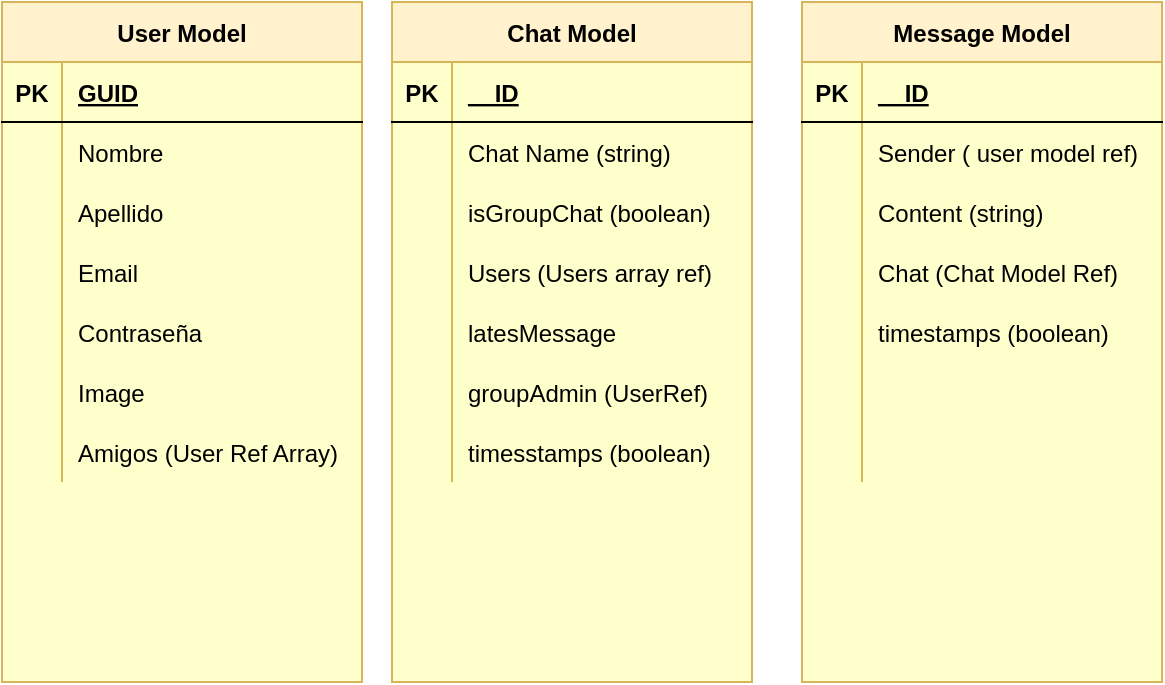 <mxfile version="14.1.8" type="device"><diagram id="t05wisA9nt-cwCr1eCLk" name="Página-1"><mxGraphModel dx="868" dy="510" grid="1" gridSize="10" guides="1" tooltips="1" connect="1" arrows="1" fold="1" page="1" pageScale="1" pageWidth="850" pageHeight="1100" math="0" shadow="0"><root><mxCell id="0"/><mxCell id="1" parent="0"/><mxCell id="i1mmObDTGgURmqLFmJam-6" value="User Model" style="shape=table;startSize=30;container=1;collapsible=1;childLayout=tableLayout;fixedRows=1;rowLines=0;fontStyle=1;align=center;resizeLast=1;fillColor=#fff2cc;strokeColor=#d6b656;swimlaneFillColor=#FFFFCC;" vertex="1" parent="1"><mxGeometry x="50" y="40" width="180" height="340" as="geometry"/></mxCell><mxCell id="i1mmObDTGgURmqLFmJam-7" value="" style="shape=partialRectangle;collapsible=0;dropTarget=0;pointerEvents=0;fillColor=none;top=0;left=0;bottom=1;right=0;points=[[0,0.5],[1,0.5]];portConstraint=eastwest;" vertex="1" parent="i1mmObDTGgURmqLFmJam-6"><mxGeometry y="30" width="180" height="30" as="geometry"/></mxCell><mxCell id="i1mmObDTGgURmqLFmJam-8" value="PK" style="shape=partialRectangle;connectable=0;fillColor=none;top=0;left=0;bottom=0;right=0;fontStyle=1;overflow=hidden;" vertex="1" parent="i1mmObDTGgURmqLFmJam-7"><mxGeometry width="30" height="30" as="geometry"/></mxCell><mxCell id="i1mmObDTGgURmqLFmJam-9" value="GUID" style="shape=partialRectangle;connectable=0;fillColor=none;top=0;left=0;bottom=0;right=0;align=left;spacingLeft=6;fontStyle=5;overflow=hidden;" vertex="1" parent="i1mmObDTGgURmqLFmJam-7"><mxGeometry x="30" width="150" height="30" as="geometry"/></mxCell><mxCell id="i1mmObDTGgURmqLFmJam-10" value="" style="shape=partialRectangle;collapsible=0;dropTarget=0;pointerEvents=0;fillColor=none;top=0;left=0;bottom=0;right=0;points=[[0,0.5],[1,0.5]];portConstraint=eastwest;" vertex="1" parent="i1mmObDTGgURmqLFmJam-6"><mxGeometry y="60" width="180" height="30" as="geometry"/></mxCell><mxCell id="i1mmObDTGgURmqLFmJam-11" value="" style="shape=partialRectangle;connectable=0;fillColor=none;top=0;left=0;bottom=0;right=0;editable=1;overflow=hidden;" vertex="1" parent="i1mmObDTGgURmqLFmJam-10"><mxGeometry width="30" height="30" as="geometry"/></mxCell><mxCell id="i1mmObDTGgURmqLFmJam-12" value="Nombre" style="shape=partialRectangle;connectable=0;fillColor=none;top=0;left=0;bottom=0;right=0;align=left;spacingLeft=6;overflow=hidden;" vertex="1" parent="i1mmObDTGgURmqLFmJam-10"><mxGeometry x="30" width="150" height="30" as="geometry"/></mxCell><mxCell id="i1mmObDTGgURmqLFmJam-13" value="" style="shape=partialRectangle;collapsible=0;dropTarget=0;pointerEvents=0;fillColor=none;top=0;left=0;bottom=0;right=0;points=[[0,0.5],[1,0.5]];portConstraint=eastwest;" vertex="1" parent="i1mmObDTGgURmqLFmJam-6"><mxGeometry y="90" width="180" height="30" as="geometry"/></mxCell><mxCell id="i1mmObDTGgURmqLFmJam-14" value="" style="shape=partialRectangle;connectable=0;fillColor=none;top=0;left=0;bottom=0;right=0;editable=1;overflow=hidden;" vertex="1" parent="i1mmObDTGgURmqLFmJam-13"><mxGeometry width="30" height="30" as="geometry"/></mxCell><mxCell id="i1mmObDTGgURmqLFmJam-15" value="Apellido" style="shape=partialRectangle;connectable=0;fillColor=none;top=0;left=0;bottom=0;right=0;align=left;spacingLeft=6;overflow=hidden;" vertex="1" parent="i1mmObDTGgURmqLFmJam-13"><mxGeometry x="30" width="150" height="30" as="geometry"/></mxCell><mxCell id="i1mmObDTGgURmqLFmJam-16" value="" style="shape=partialRectangle;collapsible=0;dropTarget=0;pointerEvents=0;fillColor=none;top=0;left=0;bottom=0;right=0;points=[[0,0.5],[1,0.5]];portConstraint=eastwest;" vertex="1" parent="i1mmObDTGgURmqLFmJam-6"><mxGeometry y="120" width="180" height="30" as="geometry"/></mxCell><mxCell id="i1mmObDTGgURmqLFmJam-17" value="" style="shape=partialRectangle;connectable=0;fillColor=none;top=0;left=0;bottom=0;right=0;editable=1;overflow=hidden;" vertex="1" parent="i1mmObDTGgURmqLFmJam-16"><mxGeometry width="30" height="30" as="geometry"/></mxCell><mxCell id="i1mmObDTGgURmqLFmJam-18" value="Email" style="shape=partialRectangle;connectable=0;fillColor=none;top=0;left=0;bottom=0;right=0;align=left;spacingLeft=6;overflow=hidden;" vertex="1" parent="i1mmObDTGgURmqLFmJam-16"><mxGeometry x="30" width="150" height="30" as="geometry"/></mxCell><mxCell id="i1mmObDTGgURmqLFmJam-41" value="" style="shape=partialRectangle;collapsible=0;dropTarget=0;pointerEvents=0;fillColor=none;top=0;left=0;bottom=0;right=0;points=[[0,0.5],[1,0.5]];portConstraint=eastwest;" vertex="1" parent="i1mmObDTGgURmqLFmJam-6"><mxGeometry y="150" width="180" height="30" as="geometry"/></mxCell><mxCell id="i1mmObDTGgURmqLFmJam-42" value="" style="shape=partialRectangle;connectable=0;fillColor=none;top=0;left=0;bottom=0;right=0;editable=1;overflow=hidden;" vertex="1" parent="i1mmObDTGgURmqLFmJam-41"><mxGeometry width="30" height="30" as="geometry"/></mxCell><mxCell id="i1mmObDTGgURmqLFmJam-43" value="Contraseña" style="shape=partialRectangle;connectable=0;fillColor=none;top=0;left=0;bottom=0;right=0;align=left;spacingLeft=6;overflow=hidden;" vertex="1" parent="i1mmObDTGgURmqLFmJam-41"><mxGeometry x="30" width="150" height="30" as="geometry"/></mxCell><mxCell id="i1mmObDTGgURmqLFmJam-66" value="" style="shape=partialRectangle;collapsible=0;dropTarget=0;pointerEvents=0;fillColor=none;top=0;left=0;bottom=0;right=0;points=[[0,0.5],[1,0.5]];portConstraint=eastwest;" vertex="1" parent="i1mmObDTGgURmqLFmJam-6"><mxGeometry y="180" width="180" height="30" as="geometry"/></mxCell><mxCell id="i1mmObDTGgURmqLFmJam-67" value="" style="shape=partialRectangle;connectable=0;fillColor=none;top=0;left=0;bottom=0;right=0;editable=1;overflow=hidden;" vertex="1" parent="i1mmObDTGgURmqLFmJam-66"><mxGeometry width="30" height="30" as="geometry"/></mxCell><mxCell id="i1mmObDTGgURmqLFmJam-68" value="Image" style="shape=partialRectangle;connectable=0;fillColor=none;top=0;left=0;bottom=0;right=0;align=left;spacingLeft=6;overflow=hidden;" vertex="1" parent="i1mmObDTGgURmqLFmJam-66"><mxGeometry x="30" width="150" height="30" as="geometry"/></mxCell><mxCell id="i1mmObDTGgURmqLFmJam-69" value="" style="shape=partialRectangle;collapsible=0;dropTarget=0;pointerEvents=0;fillColor=none;top=0;left=0;bottom=0;right=0;points=[[0,0.5],[1,0.5]];portConstraint=eastwest;" vertex="1" parent="i1mmObDTGgURmqLFmJam-6"><mxGeometry y="210" width="180" height="30" as="geometry"/></mxCell><mxCell id="i1mmObDTGgURmqLFmJam-70" value="" style="shape=partialRectangle;connectable=0;fillColor=none;top=0;left=0;bottom=0;right=0;editable=1;overflow=hidden;" vertex="1" parent="i1mmObDTGgURmqLFmJam-69"><mxGeometry width="30" height="30" as="geometry"/></mxCell><mxCell id="i1mmObDTGgURmqLFmJam-71" value="Amigos (User Ref Array)" style="shape=partialRectangle;connectable=0;fillColor=none;top=0;left=0;bottom=0;right=0;align=left;spacingLeft=6;overflow=hidden;" vertex="1" parent="i1mmObDTGgURmqLFmJam-69"><mxGeometry x="30" width="150" height="30" as="geometry"/></mxCell><mxCell id="i1mmObDTGgURmqLFmJam-19" value="Chat Model" style="shape=table;startSize=30;container=1;collapsible=1;childLayout=tableLayout;fixedRows=1;rowLines=0;fontStyle=1;align=center;resizeLast=1;fillColor=#fff2cc;strokeColor=#d6b656;swimlaneFillColor=#FFFFCC;" vertex="1" parent="1"><mxGeometry x="245" y="40" width="180" height="340" as="geometry"/></mxCell><mxCell id="i1mmObDTGgURmqLFmJam-20" value="" style="shape=partialRectangle;collapsible=0;dropTarget=0;pointerEvents=0;fillColor=none;top=0;left=0;bottom=1;right=0;points=[[0,0.5],[1,0.5]];portConstraint=eastwest;" vertex="1" parent="i1mmObDTGgURmqLFmJam-19"><mxGeometry y="30" width="180" height="30" as="geometry"/></mxCell><mxCell id="i1mmObDTGgURmqLFmJam-21" value="PK" style="shape=partialRectangle;connectable=0;fillColor=none;top=0;left=0;bottom=0;right=0;fontStyle=1;overflow=hidden;" vertex="1" parent="i1mmObDTGgURmqLFmJam-20"><mxGeometry width="30" height="30" as="geometry"/></mxCell><mxCell id="i1mmObDTGgURmqLFmJam-22" value="__ID" style="shape=partialRectangle;connectable=0;fillColor=none;top=0;left=0;bottom=0;right=0;align=left;spacingLeft=6;fontStyle=5;overflow=hidden;" vertex="1" parent="i1mmObDTGgURmqLFmJam-20"><mxGeometry x="30" width="150" height="30" as="geometry"/></mxCell><mxCell id="i1mmObDTGgURmqLFmJam-23" value="" style="shape=partialRectangle;collapsible=0;dropTarget=0;pointerEvents=0;fillColor=none;top=0;left=0;bottom=0;right=0;points=[[0,0.5],[1,0.5]];portConstraint=eastwest;" vertex="1" parent="i1mmObDTGgURmqLFmJam-19"><mxGeometry y="60" width="180" height="30" as="geometry"/></mxCell><mxCell id="i1mmObDTGgURmqLFmJam-24" value="" style="shape=partialRectangle;connectable=0;fillColor=none;top=0;left=0;bottom=0;right=0;editable=1;overflow=hidden;" vertex="1" parent="i1mmObDTGgURmqLFmJam-23"><mxGeometry width="30" height="30" as="geometry"/></mxCell><mxCell id="i1mmObDTGgURmqLFmJam-25" value="Chat Name (string)" style="shape=partialRectangle;connectable=0;fillColor=none;top=0;left=0;bottom=0;right=0;align=left;spacingLeft=6;overflow=hidden;" vertex="1" parent="i1mmObDTGgURmqLFmJam-23"><mxGeometry x="30" width="150" height="30" as="geometry"/></mxCell><mxCell id="i1mmObDTGgURmqLFmJam-26" value="" style="shape=partialRectangle;collapsible=0;dropTarget=0;pointerEvents=0;fillColor=none;top=0;left=0;bottom=0;right=0;points=[[0,0.5],[1,0.5]];portConstraint=eastwest;" vertex="1" parent="i1mmObDTGgURmqLFmJam-19"><mxGeometry y="90" width="180" height="30" as="geometry"/></mxCell><mxCell id="i1mmObDTGgURmqLFmJam-27" value="" style="shape=partialRectangle;connectable=0;fillColor=none;top=0;left=0;bottom=0;right=0;editable=1;overflow=hidden;" vertex="1" parent="i1mmObDTGgURmqLFmJam-26"><mxGeometry width="30" height="30" as="geometry"/></mxCell><mxCell id="i1mmObDTGgURmqLFmJam-28" value="isGroupChat (boolean)" style="shape=partialRectangle;connectable=0;fillColor=none;top=0;left=0;bottom=0;right=0;align=left;spacingLeft=6;overflow=hidden;" vertex="1" parent="i1mmObDTGgURmqLFmJam-26"><mxGeometry x="30" width="150" height="30" as="geometry"/></mxCell><mxCell id="i1mmObDTGgURmqLFmJam-29" value="" style="shape=partialRectangle;collapsible=0;dropTarget=0;pointerEvents=0;fillColor=none;top=0;left=0;bottom=0;right=0;points=[[0,0.5],[1,0.5]];portConstraint=eastwest;" vertex="1" parent="i1mmObDTGgURmqLFmJam-19"><mxGeometry y="120" width="180" height="30" as="geometry"/></mxCell><mxCell id="i1mmObDTGgURmqLFmJam-30" value="" style="shape=partialRectangle;connectable=0;fillColor=none;top=0;left=0;bottom=0;right=0;editable=1;overflow=hidden;" vertex="1" parent="i1mmObDTGgURmqLFmJam-29"><mxGeometry width="30" height="30" as="geometry"/></mxCell><mxCell id="i1mmObDTGgURmqLFmJam-31" value="Users (Users array ref)" style="shape=partialRectangle;connectable=0;fillColor=none;top=0;left=0;bottom=0;right=0;align=left;spacingLeft=6;overflow=hidden;" vertex="1" parent="i1mmObDTGgURmqLFmJam-29"><mxGeometry x="30" width="150" height="30" as="geometry"/></mxCell><mxCell id="i1mmObDTGgURmqLFmJam-32" value="" style="shape=partialRectangle;collapsible=0;dropTarget=0;pointerEvents=0;fillColor=none;top=0;left=0;bottom=0;right=0;points=[[0,0.5],[1,0.5]];portConstraint=eastwest;" vertex="1" parent="i1mmObDTGgURmqLFmJam-19"><mxGeometry y="150" width="180" height="30" as="geometry"/></mxCell><mxCell id="i1mmObDTGgURmqLFmJam-33" value="" style="shape=partialRectangle;connectable=0;fillColor=none;top=0;left=0;bottom=0;right=0;editable=1;overflow=hidden;" vertex="1" parent="i1mmObDTGgURmqLFmJam-32"><mxGeometry width="30" height="30" as="geometry"/></mxCell><mxCell id="i1mmObDTGgURmqLFmJam-34" value="latesMessage" style="shape=partialRectangle;connectable=0;fillColor=none;top=0;left=0;bottom=0;right=0;align=left;spacingLeft=6;overflow=hidden;" vertex="1" parent="i1mmObDTGgURmqLFmJam-32"><mxGeometry x="30" width="150" height="30" as="geometry"/></mxCell><mxCell id="i1mmObDTGgURmqLFmJam-35" value="" style="shape=partialRectangle;collapsible=0;dropTarget=0;pointerEvents=0;fillColor=none;top=0;left=0;bottom=0;right=0;points=[[0,0.5],[1,0.5]];portConstraint=eastwest;" vertex="1" parent="i1mmObDTGgURmqLFmJam-19"><mxGeometry y="180" width="180" height="30" as="geometry"/></mxCell><mxCell id="i1mmObDTGgURmqLFmJam-36" value="" style="shape=partialRectangle;connectable=0;fillColor=none;top=0;left=0;bottom=0;right=0;editable=1;overflow=hidden;" vertex="1" parent="i1mmObDTGgURmqLFmJam-35"><mxGeometry width="30" height="30" as="geometry"/></mxCell><mxCell id="i1mmObDTGgURmqLFmJam-37" value="groupAdmin (UserRef)" style="shape=partialRectangle;connectable=0;fillColor=none;top=0;left=0;bottom=0;right=0;align=left;spacingLeft=6;overflow=hidden;" vertex="1" parent="i1mmObDTGgURmqLFmJam-35"><mxGeometry x="30" width="150" height="30" as="geometry"/></mxCell><mxCell id="i1mmObDTGgURmqLFmJam-38" value="" style="shape=partialRectangle;collapsible=0;dropTarget=0;pointerEvents=0;fillColor=none;top=0;left=0;bottom=0;right=0;points=[[0,0.5],[1,0.5]];portConstraint=eastwest;" vertex="1" parent="i1mmObDTGgURmqLFmJam-19"><mxGeometry y="210" width="180" height="30" as="geometry"/></mxCell><mxCell id="i1mmObDTGgURmqLFmJam-39" value="" style="shape=partialRectangle;connectable=0;fillColor=none;top=0;left=0;bottom=0;right=0;editable=1;overflow=hidden;" vertex="1" parent="i1mmObDTGgURmqLFmJam-38"><mxGeometry width="30" height="30" as="geometry"/></mxCell><mxCell id="i1mmObDTGgURmqLFmJam-40" value="timesstamps (boolean)" style="shape=partialRectangle;connectable=0;fillColor=none;top=0;left=0;bottom=0;right=0;align=left;spacingLeft=6;overflow=hidden;" vertex="1" parent="i1mmObDTGgURmqLFmJam-38"><mxGeometry x="30" width="150" height="30" as="geometry"/></mxCell><mxCell id="i1mmObDTGgURmqLFmJam-44" value="Message Model" style="shape=table;startSize=30;container=1;collapsible=1;childLayout=tableLayout;fixedRows=1;rowLines=0;fontStyle=1;align=center;resizeLast=1;fillColor=#fff2cc;strokeColor=#d6b656;swimlaneFillColor=#FFFFCC;" vertex="1" parent="1"><mxGeometry x="450" y="40" width="180" height="340" as="geometry"/></mxCell><mxCell id="i1mmObDTGgURmqLFmJam-45" value="" style="shape=partialRectangle;collapsible=0;dropTarget=0;pointerEvents=0;fillColor=none;top=0;left=0;bottom=1;right=0;points=[[0,0.5],[1,0.5]];portConstraint=eastwest;" vertex="1" parent="i1mmObDTGgURmqLFmJam-44"><mxGeometry y="30" width="180" height="30" as="geometry"/></mxCell><mxCell id="i1mmObDTGgURmqLFmJam-46" value="PK" style="shape=partialRectangle;connectable=0;fillColor=none;top=0;left=0;bottom=0;right=0;fontStyle=1;overflow=hidden;" vertex="1" parent="i1mmObDTGgURmqLFmJam-45"><mxGeometry width="30" height="30" as="geometry"/></mxCell><mxCell id="i1mmObDTGgURmqLFmJam-47" value="__ID" style="shape=partialRectangle;connectable=0;fillColor=none;top=0;left=0;bottom=0;right=0;align=left;spacingLeft=6;fontStyle=5;overflow=hidden;" vertex="1" parent="i1mmObDTGgURmqLFmJam-45"><mxGeometry x="30" width="150" height="30" as="geometry"/></mxCell><mxCell id="i1mmObDTGgURmqLFmJam-48" value="" style="shape=partialRectangle;collapsible=0;dropTarget=0;pointerEvents=0;fillColor=none;top=0;left=0;bottom=0;right=0;points=[[0,0.5],[1,0.5]];portConstraint=eastwest;" vertex="1" parent="i1mmObDTGgURmqLFmJam-44"><mxGeometry y="60" width="180" height="30" as="geometry"/></mxCell><mxCell id="i1mmObDTGgURmqLFmJam-49" value="" style="shape=partialRectangle;connectable=0;fillColor=none;top=0;left=0;bottom=0;right=0;editable=1;overflow=hidden;" vertex="1" parent="i1mmObDTGgURmqLFmJam-48"><mxGeometry width="30" height="30" as="geometry"/></mxCell><mxCell id="i1mmObDTGgURmqLFmJam-50" value="Sender ( user model ref)" style="shape=partialRectangle;connectable=0;fillColor=none;top=0;left=0;bottom=0;right=0;align=left;spacingLeft=6;overflow=hidden;" vertex="1" parent="i1mmObDTGgURmqLFmJam-48"><mxGeometry x="30" width="150" height="30" as="geometry"/></mxCell><mxCell id="i1mmObDTGgURmqLFmJam-51" value="" style="shape=partialRectangle;collapsible=0;dropTarget=0;pointerEvents=0;fillColor=none;top=0;left=0;bottom=0;right=0;points=[[0,0.5],[1,0.5]];portConstraint=eastwest;" vertex="1" parent="i1mmObDTGgURmqLFmJam-44"><mxGeometry y="90" width="180" height="30" as="geometry"/></mxCell><mxCell id="i1mmObDTGgURmqLFmJam-52" value="" style="shape=partialRectangle;connectable=0;fillColor=none;top=0;left=0;bottom=0;right=0;editable=1;overflow=hidden;" vertex="1" parent="i1mmObDTGgURmqLFmJam-51"><mxGeometry width="30" height="30" as="geometry"/></mxCell><mxCell id="i1mmObDTGgURmqLFmJam-53" value="Content (string)" style="shape=partialRectangle;connectable=0;fillColor=none;top=0;left=0;bottom=0;right=0;align=left;spacingLeft=6;overflow=hidden;" vertex="1" parent="i1mmObDTGgURmqLFmJam-51"><mxGeometry x="30" width="150" height="30" as="geometry"/></mxCell><mxCell id="i1mmObDTGgURmqLFmJam-54" value="" style="shape=partialRectangle;collapsible=0;dropTarget=0;pointerEvents=0;fillColor=none;top=0;left=0;bottom=0;right=0;points=[[0,0.5],[1,0.5]];portConstraint=eastwest;" vertex="1" parent="i1mmObDTGgURmqLFmJam-44"><mxGeometry y="120" width="180" height="30" as="geometry"/></mxCell><mxCell id="i1mmObDTGgURmqLFmJam-55" value="" style="shape=partialRectangle;connectable=0;fillColor=none;top=0;left=0;bottom=0;right=0;editable=1;overflow=hidden;" vertex="1" parent="i1mmObDTGgURmqLFmJam-54"><mxGeometry width="30" height="30" as="geometry"/></mxCell><mxCell id="i1mmObDTGgURmqLFmJam-56" value="Chat (Chat Model Ref)" style="shape=partialRectangle;connectable=0;fillColor=none;top=0;left=0;bottom=0;right=0;align=left;spacingLeft=6;overflow=hidden;" vertex="1" parent="i1mmObDTGgURmqLFmJam-54"><mxGeometry x="30" width="150" height="30" as="geometry"/></mxCell><mxCell id="i1mmObDTGgURmqLFmJam-57" value="" style="shape=partialRectangle;collapsible=0;dropTarget=0;pointerEvents=0;fillColor=none;top=0;left=0;bottom=0;right=0;points=[[0,0.5],[1,0.5]];portConstraint=eastwest;" vertex="1" parent="i1mmObDTGgURmqLFmJam-44"><mxGeometry y="150" width="180" height="30" as="geometry"/></mxCell><mxCell id="i1mmObDTGgURmqLFmJam-58" value="" style="shape=partialRectangle;connectable=0;fillColor=none;top=0;left=0;bottom=0;right=0;editable=1;overflow=hidden;" vertex="1" parent="i1mmObDTGgURmqLFmJam-57"><mxGeometry width="30" height="30" as="geometry"/></mxCell><mxCell id="i1mmObDTGgURmqLFmJam-59" value="timestamps (boolean)" style="shape=partialRectangle;connectable=0;fillColor=none;top=0;left=0;bottom=0;right=0;align=left;spacingLeft=6;overflow=hidden;" vertex="1" parent="i1mmObDTGgURmqLFmJam-57"><mxGeometry x="30" width="150" height="30" as="geometry"/></mxCell><mxCell id="i1mmObDTGgURmqLFmJam-60" value="" style="shape=partialRectangle;collapsible=0;dropTarget=0;pointerEvents=0;fillColor=none;top=0;left=0;bottom=0;right=0;points=[[0,0.5],[1,0.5]];portConstraint=eastwest;" vertex="1" parent="i1mmObDTGgURmqLFmJam-44"><mxGeometry y="180" width="180" height="30" as="geometry"/></mxCell><mxCell id="i1mmObDTGgURmqLFmJam-61" value="" style="shape=partialRectangle;connectable=0;fillColor=none;top=0;left=0;bottom=0;right=0;editable=1;overflow=hidden;" vertex="1" parent="i1mmObDTGgURmqLFmJam-60"><mxGeometry width="30" height="30" as="geometry"/></mxCell><mxCell id="i1mmObDTGgURmqLFmJam-62" value="" style="shape=partialRectangle;connectable=0;fillColor=none;top=0;left=0;bottom=0;right=0;align=left;spacingLeft=6;overflow=hidden;" vertex="1" parent="i1mmObDTGgURmqLFmJam-60"><mxGeometry x="30" width="150" height="30" as="geometry"/></mxCell><mxCell id="i1mmObDTGgURmqLFmJam-63" value="" style="shape=partialRectangle;collapsible=0;dropTarget=0;pointerEvents=0;fillColor=none;top=0;left=0;bottom=0;right=0;points=[[0,0.5],[1,0.5]];portConstraint=eastwest;" vertex="1" parent="i1mmObDTGgURmqLFmJam-44"><mxGeometry y="210" width="180" height="30" as="geometry"/></mxCell><mxCell id="i1mmObDTGgURmqLFmJam-64" value="" style="shape=partialRectangle;connectable=0;fillColor=none;top=0;left=0;bottom=0;right=0;editable=1;overflow=hidden;" vertex="1" parent="i1mmObDTGgURmqLFmJam-63"><mxGeometry width="30" height="30" as="geometry"/></mxCell><mxCell id="i1mmObDTGgURmqLFmJam-65" value="" style="shape=partialRectangle;connectable=0;fillColor=none;top=0;left=0;bottom=0;right=0;align=left;spacingLeft=6;overflow=hidden;" vertex="1" parent="i1mmObDTGgURmqLFmJam-63"><mxGeometry x="30" width="150" height="30" as="geometry"/></mxCell></root></mxGraphModel></diagram></mxfile>